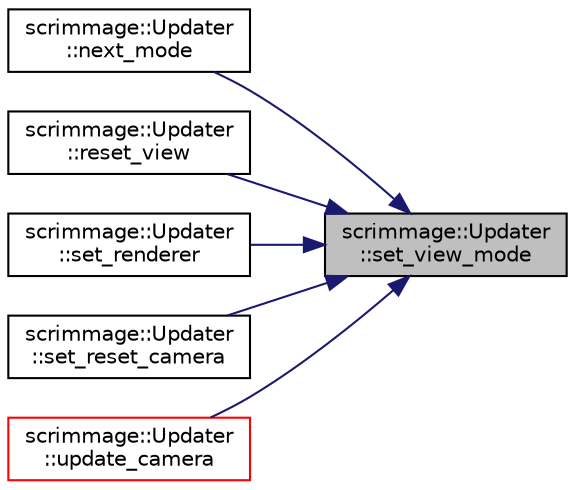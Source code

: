 digraph "scrimmage::Updater::set_view_mode"
{
 // LATEX_PDF_SIZE
  edge [fontname="Helvetica",fontsize="10",labelfontname="Helvetica",labelfontsize="10"];
  node [fontname="Helvetica",fontsize="10",shape=record];
  rankdir="RL";
  Node1 [label="scrimmage::Updater\l::set_view_mode",height=0.2,width=0.4,color="black", fillcolor="grey75", style="filled", fontcolor="black",tooltip=" "];
  Node1 -> Node2 [dir="back",color="midnightblue",fontsize="10",style="solid",fontname="Helvetica"];
  Node2 [label="scrimmage::Updater\l::next_mode",height=0.2,width=0.4,color="black", fillcolor="white", style="filled",URL="$classscrimmage_1_1Updater.html#af50da49dfda3ec5cbe7a218e91118b77",tooltip=" "];
  Node1 -> Node3 [dir="back",color="midnightblue",fontsize="10",style="solid",fontname="Helvetica"];
  Node3 [label="scrimmage::Updater\l::reset_view",height=0.2,width=0.4,color="black", fillcolor="white", style="filled",URL="$classscrimmage_1_1Updater.html#ae45056f6ceaab618952e257d8cfc45d6",tooltip=" "];
  Node1 -> Node4 [dir="back",color="midnightblue",fontsize="10",style="solid",fontname="Helvetica"];
  Node4 [label="scrimmage::Updater\l::set_renderer",height=0.2,width=0.4,color="black", fillcolor="white", style="filled",URL="$classscrimmage_1_1Updater.html#a388a8760bb6b4445a939b369a22f6605",tooltip=" "];
  Node1 -> Node5 [dir="back",color="midnightblue",fontsize="10",style="solid",fontname="Helvetica"];
  Node5 [label="scrimmage::Updater\l::set_reset_camera",height=0.2,width=0.4,color="black", fillcolor="white", style="filled",URL="$classscrimmage_1_1Updater.html#ac208b427f77deb6f99134f4109584e89",tooltip=" "];
  Node1 -> Node6 [dir="back",color="midnightblue",fontsize="10",style="solid",fontname="Helvetica"];
  Node6 [label="scrimmage::Updater\l::update_camera",height=0.2,width=0.4,color="red", fillcolor="white", style="filled",URL="$classscrimmage_1_1Updater.html#a694fd5e005fc053b4423427072900d97",tooltip=" "];
}
